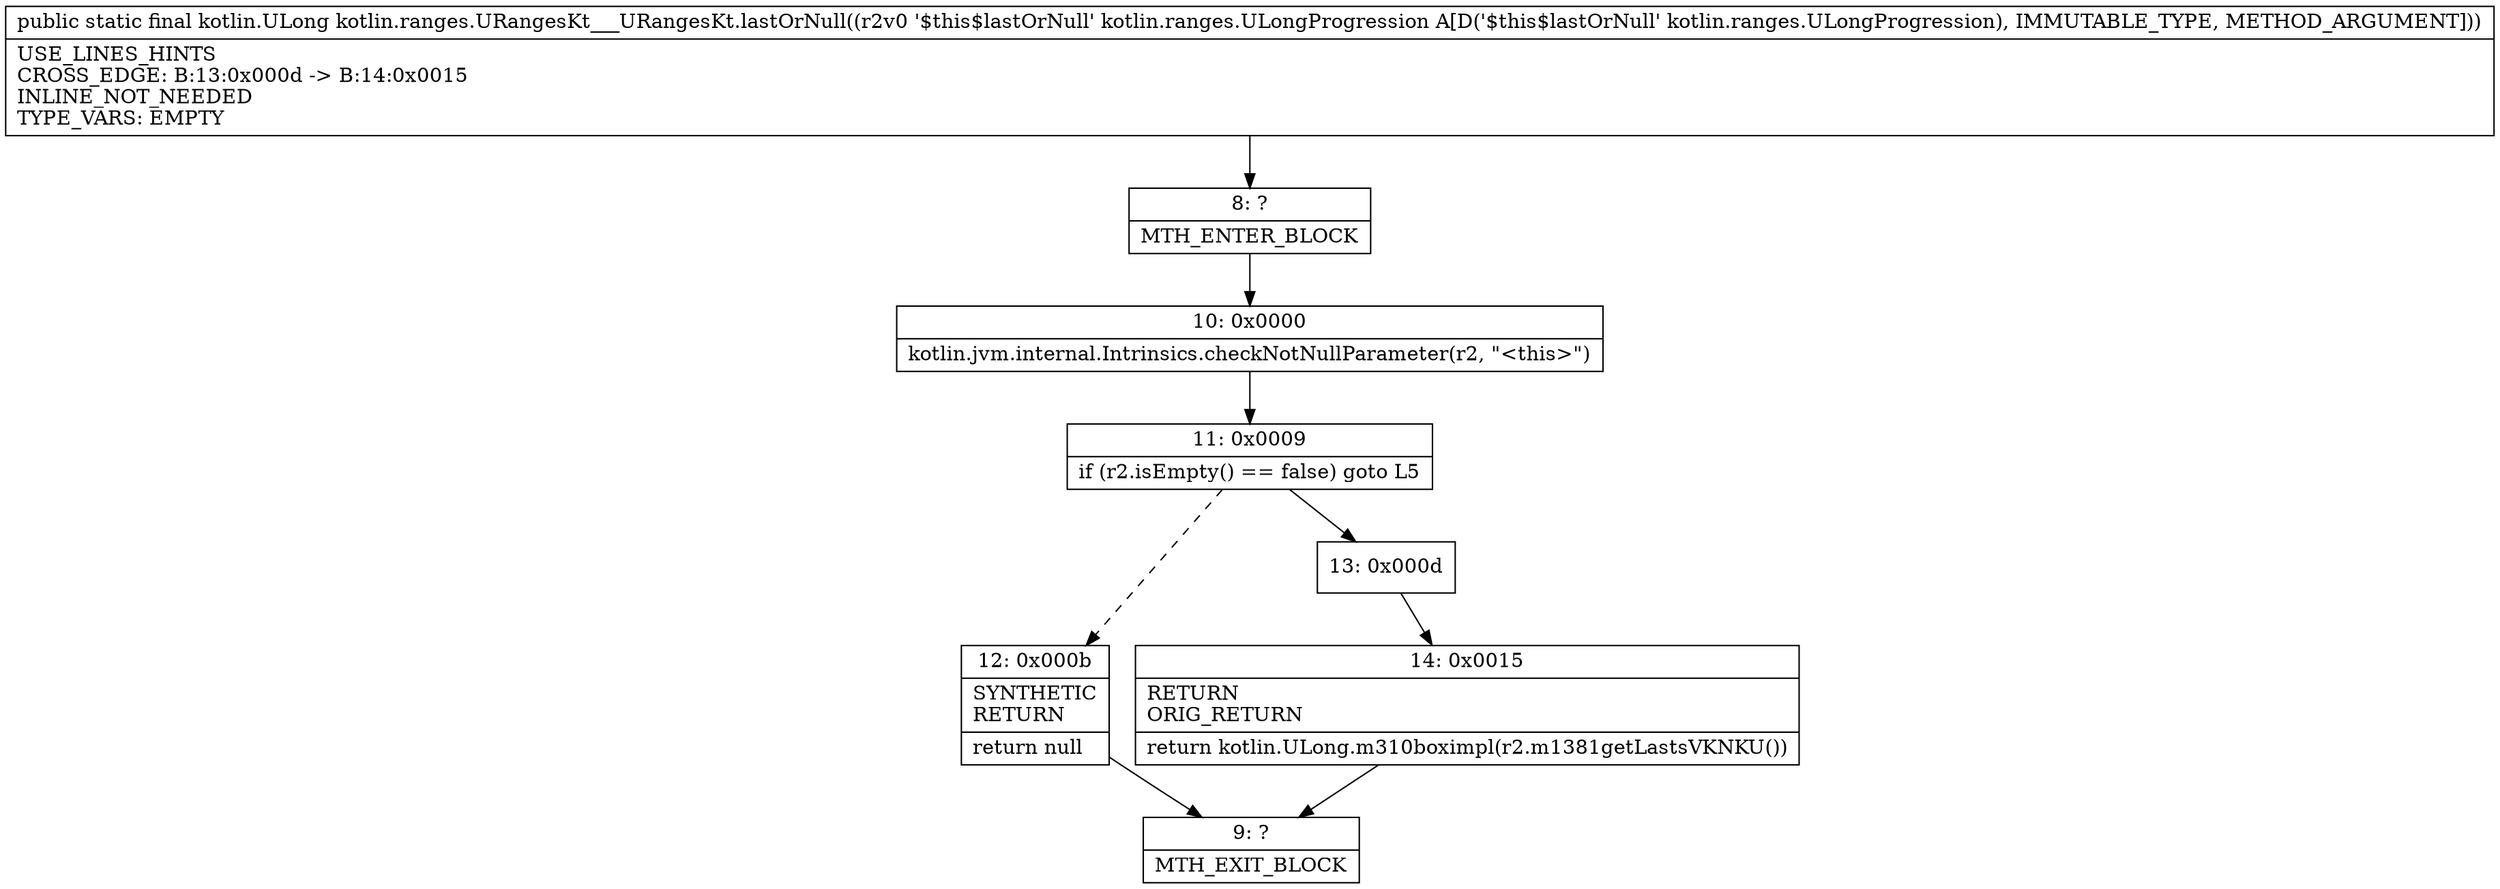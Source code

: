 digraph "CFG forkotlin.ranges.URangesKt___URangesKt.lastOrNull(Lkotlin\/ranges\/ULongProgression;)Lkotlin\/ULong;" {
Node_8 [shape=record,label="{8\:\ ?|MTH_ENTER_BLOCK\l}"];
Node_10 [shape=record,label="{10\:\ 0x0000|kotlin.jvm.internal.Intrinsics.checkNotNullParameter(r2, \"\<this\>\")\l}"];
Node_11 [shape=record,label="{11\:\ 0x0009|if (r2.isEmpty() == false) goto L5\l}"];
Node_12 [shape=record,label="{12\:\ 0x000b|SYNTHETIC\lRETURN\l|return null\l}"];
Node_9 [shape=record,label="{9\:\ ?|MTH_EXIT_BLOCK\l}"];
Node_13 [shape=record,label="{13\:\ 0x000d}"];
Node_14 [shape=record,label="{14\:\ 0x0015|RETURN\lORIG_RETURN\l|return kotlin.ULong.m310boximpl(r2.m1381getLastsVKNKU())\l}"];
MethodNode[shape=record,label="{public static final kotlin.ULong kotlin.ranges.URangesKt___URangesKt.lastOrNull((r2v0 '$this$lastOrNull' kotlin.ranges.ULongProgression A[D('$this$lastOrNull' kotlin.ranges.ULongProgression), IMMUTABLE_TYPE, METHOD_ARGUMENT]))  | USE_LINES_HINTS\lCROSS_EDGE: B:13:0x000d \-\> B:14:0x0015\lINLINE_NOT_NEEDED\lTYPE_VARS: EMPTY\l}"];
MethodNode -> Node_8;Node_8 -> Node_10;
Node_10 -> Node_11;
Node_11 -> Node_12[style=dashed];
Node_11 -> Node_13;
Node_12 -> Node_9;
Node_13 -> Node_14;
Node_14 -> Node_9;
}

